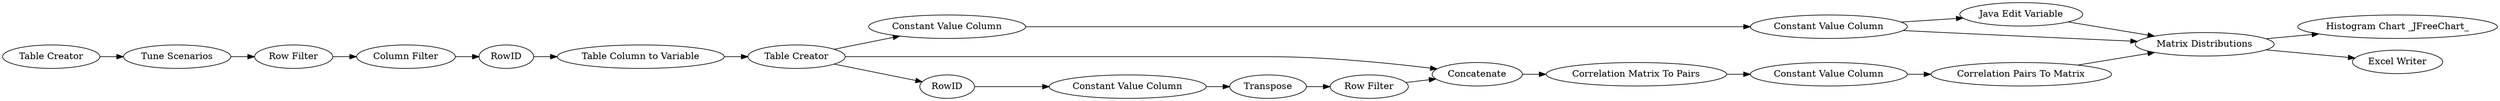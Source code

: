 digraph {
	"1075647034128311863_16" [label="Row Filter"]
	"1075647034128311863_23" [label="Histogram Chart _JFreeChart_"]
	"1075647034128311863_1" [label="Table Creator"]
	"1075647034128311863_10" [label="Constant Value Column"]
	"1075647034128311863_25" [label="Table Column to Variable"]
	"1075647034128311863_15" [label=Concatenate]
	"1075647034128311863_5" [label="Row Filter"]
	"1075647034128311863_24" [label="Excel Writer"]
	"1075647034128311863_22" [label="Java Edit Variable"]
	"1075647034128311863_8" [label=RowID]
	"1075647034128311863_17" [label="Correlation Matrix To Pairs"]
	"1075647034128311863_9" [label="Table Creator"]
	"1075647034128311863_6" [label="Column Filter"]
	"1075647034128311863_11" [label="Constant Value Column"]
	"1075647034128311863_20" [label="Matrix Distributions"]
	"1075647034128311863_18" [label="Constant Value Column"]
	"1075647034128311863_13" [label=RowID]
	"1075647034128311863_14" [label="Constant Value Column"]
	"1075647034128311863_2" [label="Tune Scenarios"]
	"1075647034128311863_12" [label=Transpose]
	"1075647034128311863_19" [label="Correlation Pairs To Matrix"]
	"1075647034128311863_8" -> "1075647034128311863_25"
	"1075647034128311863_20" -> "1075647034128311863_23"
	"1075647034128311863_19" -> "1075647034128311863_20"
	"1075647034128311863_16" -> "1075647034128311863_15"
	"1075647034128311863_11" -> "1075647034128311863_22"
	"1075647034128311863_25" -> "1075647034128311863_9"
	"1075647034128311863_9" -> "1075647034128311863_10"
	"1075647034128311863_6" -> "1075647034128311863_8"
	"1075647034128311863_5" -> "1075647034128311863_6"
	"1075647034128311863_20" -> "1075647034128311863_24"
	"1075647034128311863_1" -> "1075647034128311863_2"
	"1075647034128311863_12" -> "1075647034128311863_16"
	"1075647034128311863_18" -> "1075647034128311863_19"
	"1075647034128311863_2" -> "1075647034128311863_5"
	"1075647034128311863_11" -> "1075647034128311863_20"
	"1075647034128311863_15" -> "1075647034128311863_17"
	"1075647034128311863_9" -> "1075647034128311863_13"
	"1075647034128311863_10" -> "1075647034128311863_11"
	"1075647034128311863_22" -> "1075647034128311863_20"
	"1075647034128311863_9" -> "1075647034128311863_15"
	"1075647034128311863_17" -> "1075647034128311863_18"
	"1075647034128311863_14" -> "1075647034128311863_12"
	"1075647034128311863_13" -> "1075647034128311863_14"
	rankdir=LR
}
